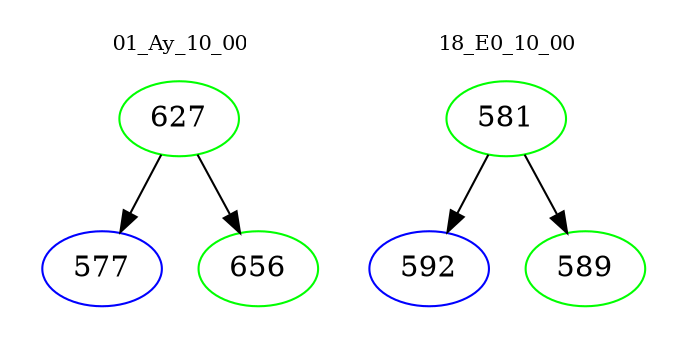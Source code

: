digraph{
subgraph cluster_0 {
color = white
label = "01_Ay_10_00";
fontsize=10;
T0_627 [label="627", color="green"]
T0_627 -> T0_577 [color="black"]
T0_577 [label="577", color="blue"]
T0_627 -> T0_656 [color="black"]
T0_656 [label="656", color="green"]
}
subgraph cluster_1 {
color = white
label = "18_E0_10_00";
fontsize=10;
T1_581 [label="581", color="green"]
T1_581 -> T1_592 [color="black"]
T1_592 [label="592", color="blue"]
T1_581 -> T1_589 [color="black"]
T1_589 [label="589", color="green"]
}
}
